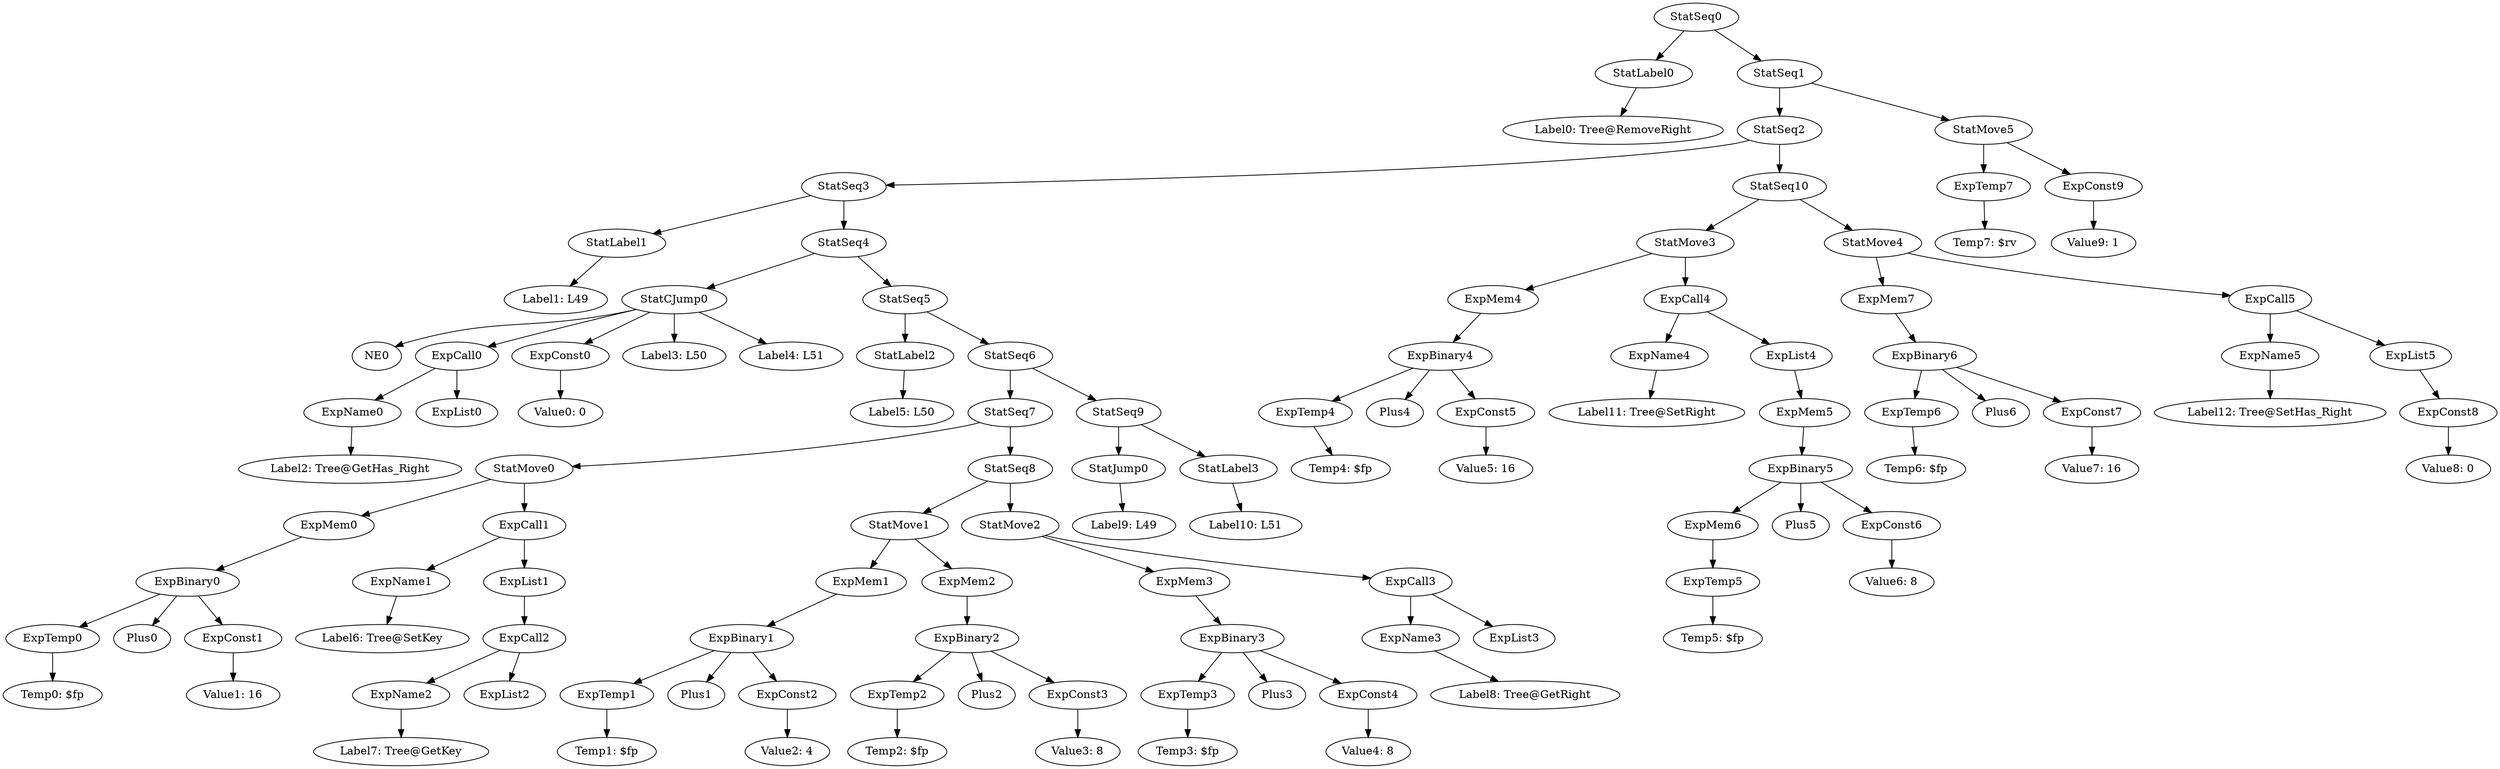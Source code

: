 digraph {
	ordering = out;
	StatSeq1 -> StatSeq2;
	StatSeq1 -> StatMove5;
	ExpList5 -> ExpConst8;
	ExpCall5 -> ExpName5;
	ExpCall5 -> ExpList5;
	StatMove4 -> ExpMem7;
	StatMove4 -> ExpCall5;
	ExpConst7 -> "Value7: 16";
	ExpBinary6 -> ExpTemp6;
	ExpBinary6 -> Plus6;
	ExpBinary6 -> ExpConst7;
	ExpTemp6 -> "Temp6: $fp";
	ExpConst9 -> "Value9: 1";
	ExpBinary5 -> ExpMem6;
	ExpBinary5 -> Plus5;
	ExpBinary5 -> ExpConst6;
	ExpMem6 -> ExpTemp5;
	ExpTemp5 -> "Temp5: $fp";
	StatMove3 -> ExpMem4;
	StatMove3 -> ExpCall4;
	ExpName4 -> "Label11: Tree@SetRight";
	ExpMem4 -> ExpBinary4;
	StatMove5 -> ExpTemp7;
	StatMove5 -> ExpConst9;
	ExpConst5 -> "Value5: 16";
	StatSeq0 -> StatLabel0;
	StatSeq0 -> StatSeq1;
	ExpTemp1 -> "Temp1: $fp";
	ExpMem0 -> ExpBinary0;
	ExpList4 -> ExpMem5;
	ExpBinary0 -> ExpTemp0;
	ExpBinary0 -> Plus0;
	ExpBinary0 -> ExpConst1;
	ExpName2 -> "Label7: Tree@GetKey";
	StatSeq7 -> StatMove0;
	StatSeq7 -> StatSeq8;
	ExpTemp7 -> "Temp7: $rv";
	ExpTemp0 -> "Temp0: $fp";
	StatSeq5 -> StatLabel2;
	StatSeq5 -> StatSeq6;
	StatCJump0 -> NE0;
	StatCJump0 -> ExpCall0;
	StatCJump0 -> ExpConst0;
	StatCJump0 -> "Label3: L50";
	StatCJump0 -> "Label4: L51";
	StatMove1 -> ExpMem1;
	StatMove1 -> ExpMem2;
	StatSeq10 -> StatMove3;
	StatSeq10 -> StatMove4;
	ExpName1 -> "Label6: Tree@SetKey";
	ExpConst1 -> "Value1: 16";
	StatLabel1 -> "Label1: L49";
	StatSeq4 -> StatCJump0;
	StatSeq4 -> StatSeq5;
	ExpMem2 -> ExpBinary2;
	ExpCall1 -> ExpName1;
	ExpCall1 -> ExpList1;
	StatJump0 -> "Label9: L49";
	ExpCall0 -> ExpName0;
	ExpCall0 -> ExpList0;
	StatSeq9 -> StatJump0;
	StatSeq9 -> StatLabel3;
	ExpCall4 -> ExpName4;
	ExpCall4 -> ExpList4;
	StatLabel2 -> "Label5: L50";
	ExpCall2 -> ExpName2;
	ExpCall2 -> ExpList2;
	StatMove0 -> ExpMem0;
	StatMove0 -> ExpCall1;
	ExpMem7 -> ExpBinary6;
	StatSeq3 -> StatLabel1;
	StatSeq3 -> StatSeq4;
	ExpName5 -> "Label12: Tree@SetHas_Right";
	ExpName0 -> "Label2: Tree@GetHas_Right";
	ExpCall3 -> ExpName3;
	ExpCall3 -> ExpList3;
	ExpList1 -> ExpCall2;
	ExpBinary1 -> ExpTemp1;
	ExpBinary1 -> Plus1;
	ExpBinary1 -> ExpConst2;
	ExpConst6 -> "Value6: 8";
	ExpMem1 -> ExpBinary1;
	ExpTemp2 -> "Temp2: $fp";
	ExpMem5 -> ExpBinary5;
	StatLabel0 -> "Label0: Tree@RemoveRight";
	ExpBinary2 -> ExpTemp2;
	ExpBinary2 -> Plus2;
	ExpBinary2 -> ExpConst3;
	ExpConst3 -> "Value3: 8";
	StatSeq8 -> StatMove1;
	StatSeq8 -> StatMove2;
	ExpTemp3 -> "Temp3: $fp";
	StatSeq6 -> StatSeq7;
	StatSeq6 -> StatSeq9;
	ExpConst2 -> "Value2: 4";
	ExpBinary3 -> ExpTemp3;
	ExpBinary3 -> Plus3;
	ExpBinary3 -> ExpConst4;
	ExpMem3 -> ExpBinary3;
	StatMove2 -> ExpMem3;
	StatMove2 -> ExpCall3;
	ExpName3 -> "Label8: Tree@GetRight";
	ExpConst8 -> "Value8: 0";
	ExpConst4 -> "Value4: 8";
	StatLabel3 -> "Label10: L51";
	StatSeq2 -> StatSeq3;
	StatSeq2 -> StatSeq10;
	ExpTemp4 -> "Temp4: $fp";
	ExpConst0 -> "Value0: 0";
	ExpBinary4 -> ExpTemp4;
	ExpBinary4 -> Plus4;
	ExpBinary4 -> ExpConst5;
}

